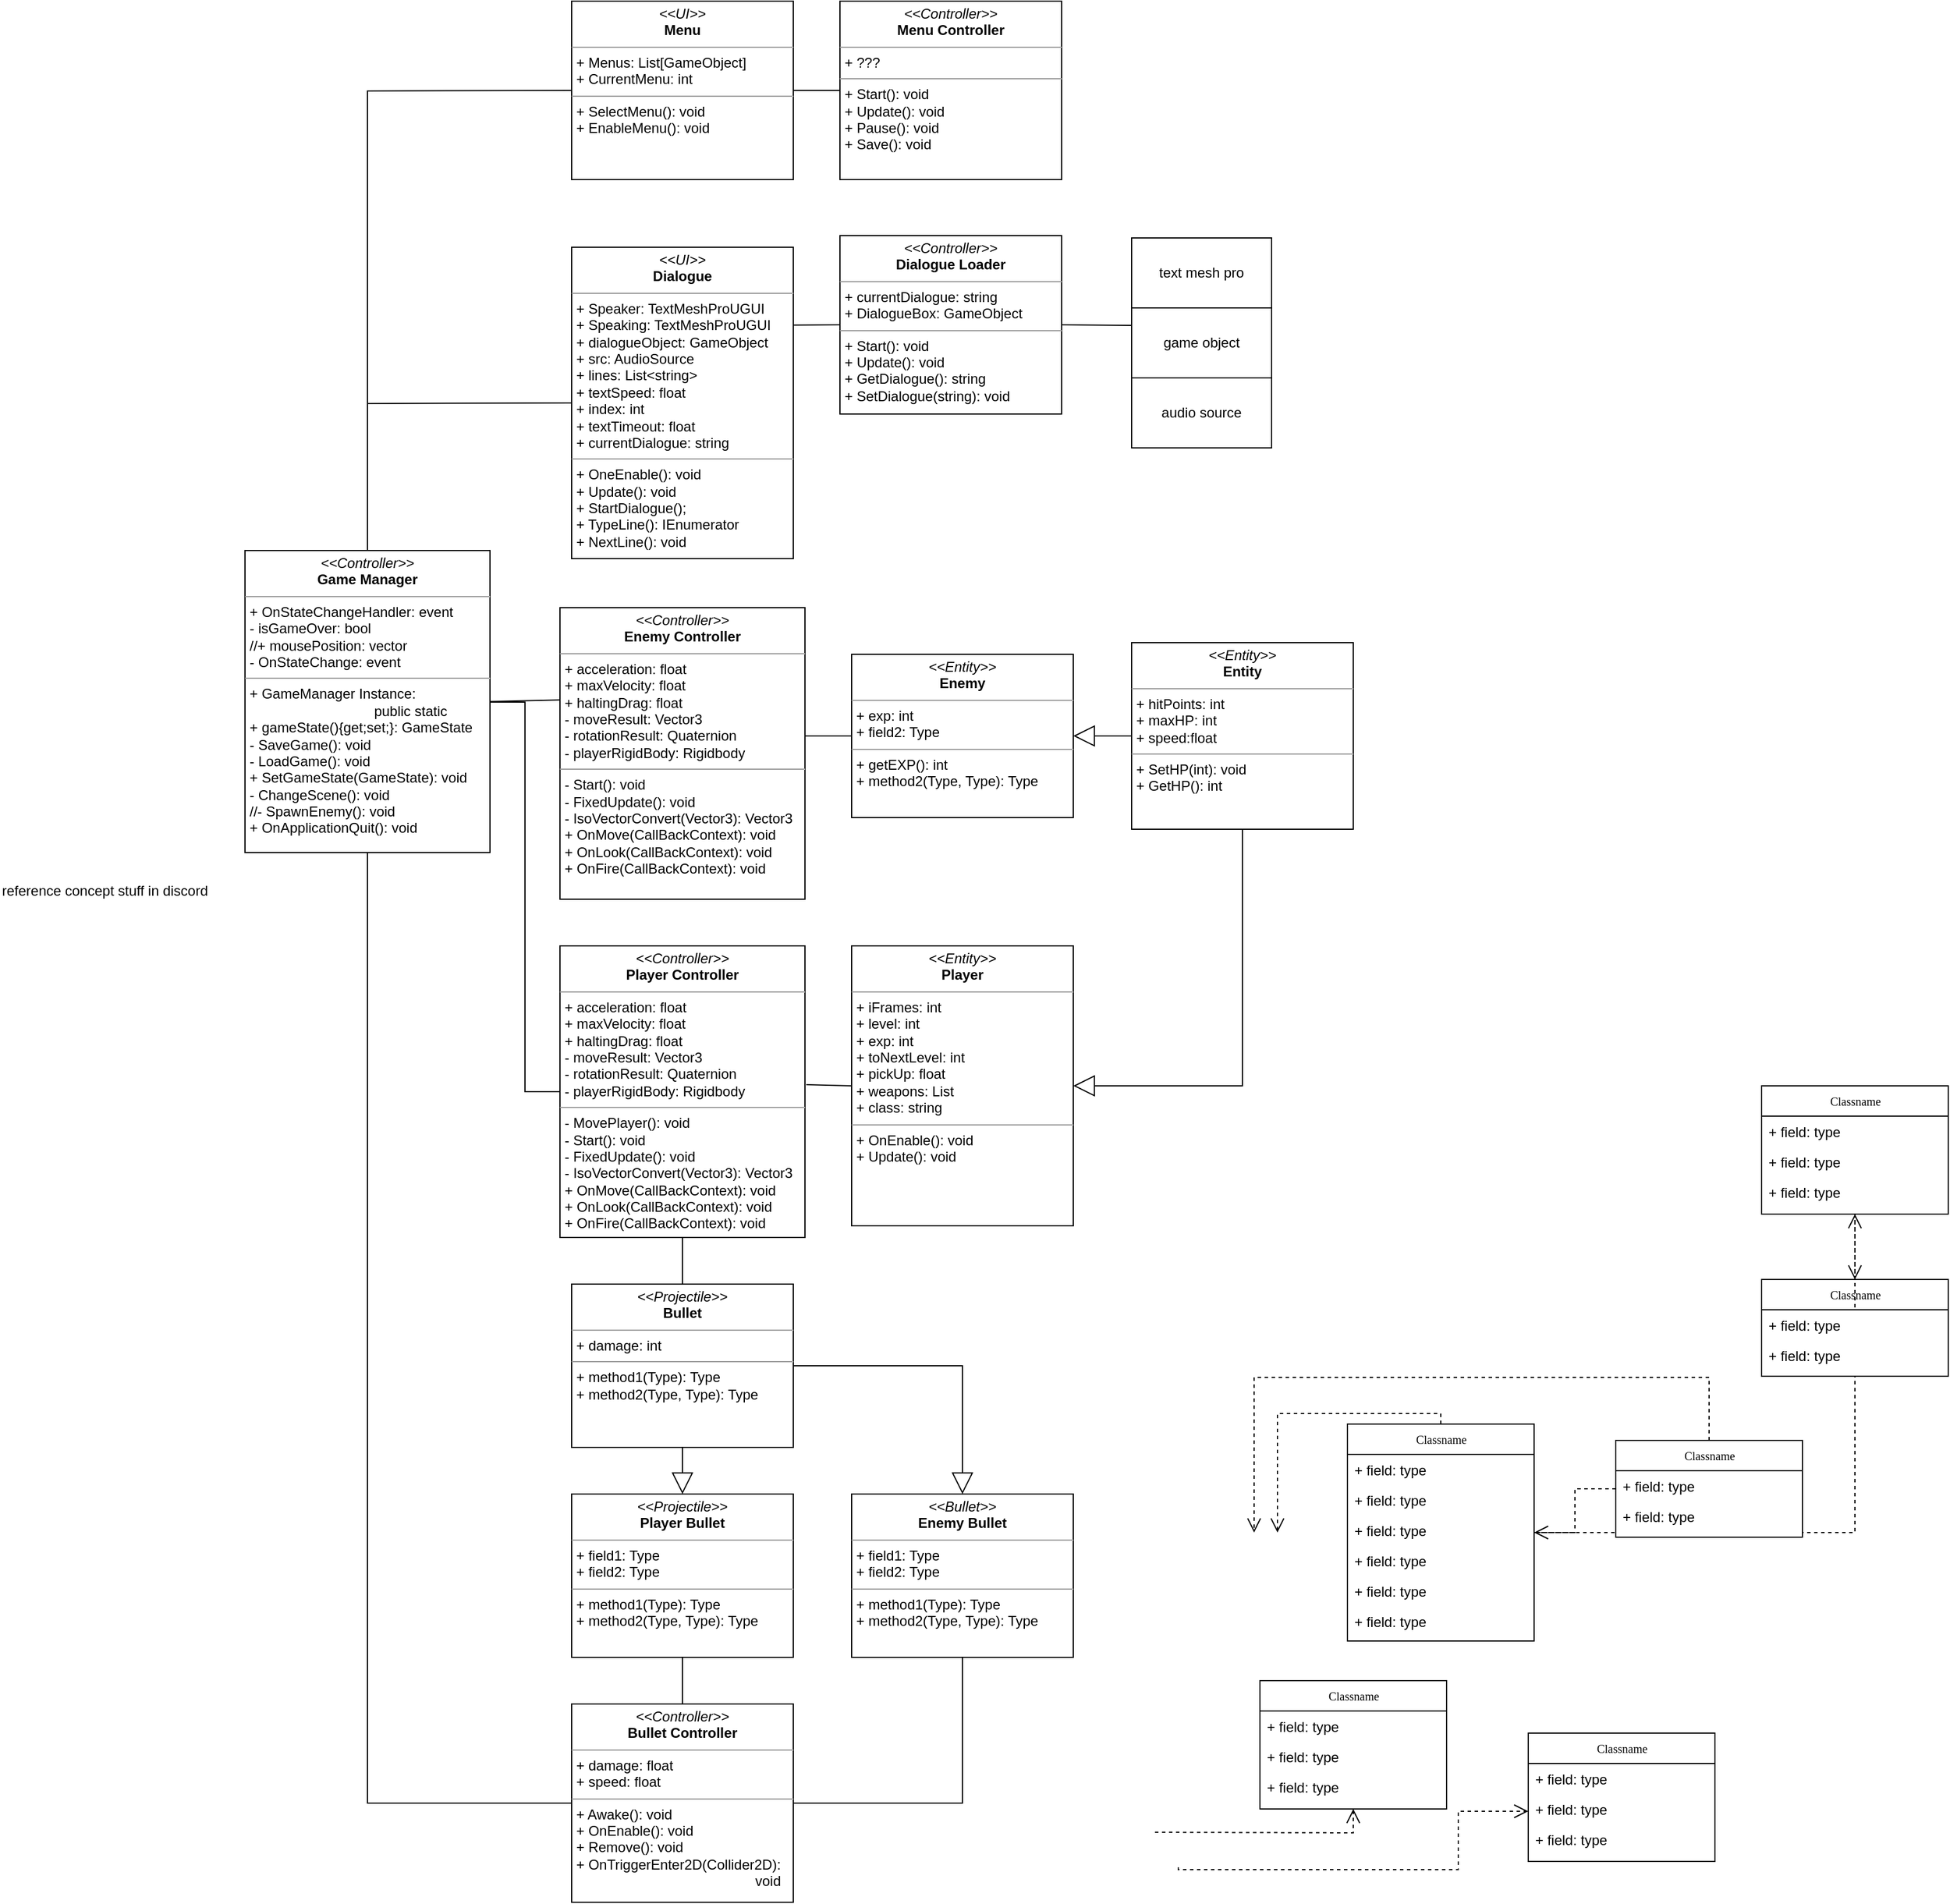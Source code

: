<mxfile version="21.0.2" type="device"><diagram name="Page-1" id="c4acf3e9-155e-7222-9cf6-157b1a14988f"><mxGraphModel dx="1616" dy="559" grid="1" gridSize="10" guides="0" tooltips="1" connect="1" arrows="1" fold="1" page="1" pageScale="1" pageWidth="850" pageHeight="1100" background="none" math="0" shadow="0"><root><mxCell id="0"/><mxCell id="1" parent="0"/><mxCell id="5d2195bd80daf111-38" style="edgeStyle=orthogonalEdgeStyle;rounded=0;html=1;dashed=1;labelBackgroundColor=none;startFill=0;endArrow=open;endFill=0;endSize=10;fontFamily=Verdana;fontSize=10;" parent="1" source="17acba5748e5396b-2" edge="1"><mxGeometry relative="1" as="geometry"><Array as="points"><mxPoint x="445" y="1441"/></Array><mxPoint x="445" y="1543" as="targetPoint"/></mxGeometry></mxCell><mxCell id="5d2195bd80daf111-40" style="edgeStyle=orthogonalEdgeStyle;rounded=0;html=1;dashed=1;labelBackgroundColor=none;startFill=0;endArrow=open;endFill=0;endSize=10;fontFamily=Verdana;fontSize=10;" parent="1" source="17acba5748e5396b-2" target="5d2195bd80daf111-1" edge="1"><mxGeometry relative="1" as="geometry"><Array as="points"/></mxGeometry></mxCell><mxCell id="17acba5748e5396b-2" value="Classname" style="swimlane;html=1;fontStyle=0;childLayout=stackLayout;horizontal=1;startSize=26;fillColor=none;horizontalStack=0;resizeParent=1;resizeLast=0;collapsible=1;marginBottom=0;swimlaneFillColor=#ffffff;rounded=0;shadow=0;comic=0;labelBackgroundColor=none;strokeWidth=1;fontFamily=Verdana;fontSize=10;align=center;" parent="1" vertex="1"><mxGeometry x="505" y="1450" width="160" height="186" as="geometry"/></mxCell><mxCell id="17acba5748e5396b-3" value="+ field: type" style="text;html=1;strokeColor=none;fillColor=none;align=left;verticalAlign=top;spacingLeft=4;spacingRight=4;whiteSpace=wrap;overflow=hidden;rotatable=0;points=[[0,0.5],[1,0.5]];portConstraint=eastwest;" parent="17acba5748e5396b-2" vertex="1"><mxGeometry y="26" width="160" height="26" as="geometry"/></mxCell><mxCell id="17acba5748e5396b-4" value="+ field: type" style="text;html=1;strokeColor=none;fillColor=none;align=left;verticalAlign=top;spacingLeft=4;spacingRight=4;whiteSpace=wrap;overflow=hidden;rotatable=0;points=[[0,0.5],[1,0.5]];portConstraint=eastwest;" parent="17acba5748e5396b-2" vertex="1"><mxGeometry y="52" width="160" height="26" as="geometry"/></mxCell><mxCell id="17acba5748e5396b-6" value="+ field: type" style="text;html=1;strokeColor=none;fillColor=none;align=left;verticalAlign=top;spacingLeft=4;spacingRight=4;whiteSpace=wrap;overflow=hidden;rotatable=0;points=[[0,0.5],[1,0.5]];portConstraint=eastwest;" parent="17acba5748e5396b-2" vertex="1"><mxGeometry y="78" width="160" height="26" as="geometry"/></mxCell><mxCell id="17acba5748e5396b-9" value="+ field: type" style="text;html=1;strokeColor=none;fillColor=none;align=left;verticalAlign=top;spacingLeft=4;spacingRight=4;whiteSpace=wrap;overflow=hidden;rotatable=0;points=[[0,0.5],[1,0.5]];portConstraint=eastwest;" parent="17acba5748e5396b-2" vertex="1"><mxGeometry y="104" width="160" height="26" as="geometry"/></mxCell><mxCell id="17acba5748e5396b-10" value="+ field: type" style="text;html=1;strokeColor=none;fillColor=none;align=left;verticalAlign=top;spacingLeft=4;spacingRight=4;whiteSpace=wrap;overflow=hidden;rotatable=0;points=[[0,0.5],[1,0.5]];portConstraint=eastwest;" parent="17acba5748e5396b-2" vertex="1"><mxGeometry y="130" width="160" height="26" as="geometry"/></mxCell><mxCell id="17acba5748e5396b-8" value="+ field: type" style="text;html=1;strokeColor=none;fillColor=none;align=left;verticalAlign=top;spacingLeft=4;spacingRight=4;whiteSpace=wrap;overflow=hidden;rotatable=0;points=[[0,0.5],[1,0.5]];portConstraint=eastwest;" parent="17acba5748e5396b-2" vertex="1"><mxGeometry y="156" width="160" height="26" as="geometry"/></mxCell><mxCell id="17acba5748e5396b-20" value="Classname" style="swimlane;html=1;fontStyle=0;childLayout=stackLayout;horizontal=1;startSize=26;fillColor=none;horizontalStack=0;resizeParent=1;resizeLast=0;collapsible=1;marginBottom=0;swimlaneFillColor=#ffffff;rounded=0;shadow=0;comic=0;labelBackgroundColor=none;strokeWidth=1;fontFamily=Verdana;fontSize=10;align=center;" parent="1" vertex="1"><mxGeometry x="430" y="1670" width="160" height="110" as="geometry"/></mxCell><mxCell id="17acba5748e5396b-21" value="+ field: type" style="text;html=1;strokeColor=none;fillColor=none;align=left;verticalAlign=top;spacingLeft=4;spacingRight=4;whiteSpace=wrap;overflow=hidden;rotatable=0;points=[[0,0.5],[1,0.5]];portConstraint=eastwest;" parent="17acba5748e5396b-20" vertex="1"><mxGeometry y="26" width="160" height="26" as="geometry"/></mxCell><mxCell id="17acba5748e5396b-24" value="+ field: type" style="text;html=1;strokeColor=none;fillColor=none;align=left;verticalAlign=top;spacingLeft=4;spacingRight=4;whiteSpace=wrap;overflow=hidden;rotatable=0;points=[[0,0.5],[1,0.5]];portConstraint=eastwest;" parent="17acba5748e5396b-20" vertex="1"><mxGeometry y="52" width="160" height="26" as="geometry"/></mxCell><mxCell id="17acba5748e5396b-26" value="+ field: type" style="text;html=1;strokeColor=none;fillColor=none;align=left;verticalAlign=top;spacingLeft=4;spacingRight=4;whiteSpace=wrap;overflow=hidden;rotatable=0;points=[[0,0.5],[1,0.5]];portConstraint=eastwest;" parent="17acba5748e5396b-20" vertex="1"><mxGeometry y="78" width="160" height="26" as="geometry"/></mxCell><mxCell id="17acba5748e5396b-30" value="Classname" style="swimlane;html=1;fontStyle=0;childLayout=stackLayout;horizontal=1;startSize=26;fillColor=none;horizontalStack=0;resizeParent=1;resizeLast=0;collapsible=1;marginBottom=0;swimlaneFillColor=#ffffff;rounded=0;shadow=0;comic=0;labelBackgroundColor=none;strokeWidth=1;fontFamily=Verdana;fontSize=10;align=center;" parent="1" vertex="1"><mxGeometry x="660" y="1715" width="160" height="110" as="geometry"/></mxCell><mxCell id="17acba5748e5396b-31" value="+ field: type" style="text;html=1;strokeColor=none;fillColor=none;align=left;verticalAlign=top;spacingLeft=4;spacingRight=4;whiteSpace=wrap;overflow=hidden;rotatable=0;points=[[0,0.5],[1,0.5]];portConstraint=eastwest;" parent="17acba5748e5396b-30" vertex="1"><mxGeometry y="26" width="160" height="26" as="geometry"/></mxCell><mxCell id="17acba5748e5396b-32" value="+ field: type" style="text;html=1;strokeColor=none;fillColor=none;align=left;verticalAlign=top;spacingLeft=4;spacingRight=4;whiteSpace=wrap;overflow=hidden;rotatable=0;points=[[0,0.5],[1,0.5]];portConstraint=eastwest;" parent="17acba5748e5396b-30" vertex="1"><mxGeometry y="52" width="160" height="26" as="geometry"/></mxCell><mxCell id="17acba5748e5396b-33" value="+ field: type" style="text;html=1;strokeColor=none;fillColor=none;align=left;verticalAlign=top;spacingLeft=4;spacingRight=4;whiteSpace=wrap;overflow=hidden;rotatable=0;points=[[0,0.5],[1,0.5]];portConstraint=eastwest;" parent="17acba5748e5396b-30" vertex="1"><mxGeometry y="78" width="160" height="26" as="geometry"/></mxCell><mxCell id="17acba5748e5396b-44" value="Classname" style="swimlane;html=1;fontStyle=0;childLayout=stackLayout;horizontal=1;startSize=26;fillColor=none;horizontalStack=0;resizeParent=1;resizeLast=0;collapsible=1;marginBottom=0;swimlaneFillColor=#ffffff;rounded=0;shadow=0;comic=0;labelBackgroundColor=none;strokeWidth=1;fontFamily=Verdana;fontSize=10;align=center;" parent="1" vertex="1"><mxGeometry x="860" y="1326" width="160" height="83" as="geometry"/></mxCell><mxCell id="17acba5748e5396b-45" value="+ field: type" style="text;html=1;strokeColor=none;fillColor=none;align=left;verticalAlign=top;spacingLeft=4;spacingRight=4;whiteSpace=wrap;overflow=hidden;rotatable=0;points=[[0,0.5],[1,0.5]];portConstraint=eastwest;" parent="17acba5748e5396b-44" vertex="1"><mxGeometry y="26" width="160" height="26" as="geometry"/></mxCell><mxCell id="17acba5748e5396b-47" value="+ field: type" style="text;html=1;strokeColor=none;fillColor=none;align=left;verticalAlign=top;spacingLeft=4;spacingRight=4;whiteSpace=wrap;overflow=hidden;rotatable=0;points=[[0,0.5],[1,0.5]];portConstraint=eastwest;" parent="17acba5748e5396b-44" vertex="1"><mxGeometry y="52" width="160" height="26" as="geometry"/></mxCell><mxCell id="5d2195bd80daf111-39" style="edgeStyle=orthogonalEdgeStyle;rounded=0;html=1;dashed=1;labelBackgroundColor=none;startFill=0;endArrow=open;endFill=0;endSize=10;fontFamily=Verdana;fontSize=10;" parent="1" source="5d2195bd80daf111-1" target="17acba5748e5396b-44" edge="1"><mxGeometry relative="1" as="geometry"/></mxCell><mxCell id="5d2195bd80daf111-1" value="Classname" style="swimlane;html=1;fontStyle=0;childLayout=stackLayout;horizontal=1;startSize=26;fillColor=none;horizontalStack=0;resizeParent=1;resizeLast=0;collapsible=1;marginBottom=0;swimlaneFillColor=#ffffff;rounded=0;shadow=0;comic=0;labelBackgroundColor=none;strokeWidth=1;fontFamily=Verdana;fontSize=10;align=center;" parent="1" vertex="1"><mxGeometry x="860" y="1160" width="160" height="110" as="geometry"/></mxCell><mxCell id="5d2195bd80daf111-2" value="+ field: type" style="text;html=1;strokeColor=none;fillColor=none;align=left;verticalAlign=top;spacingLeft=4;spacingRight=4;whiteSpace=wrap;overflow=hidden;rotatable=0;points=[[0,0.5],[1,0.5]];portConstraint=eastwest;" parent="5d2195bd80daf111-1" vertex="1"><mxGeometry y="26" width="160" height="26" as="geometry"/></mxCell><mxCell id="5d2195bd80daf111-3" value="+ field: type" style="text;html=1;strokeColor=none;fillColor=none;align=left;verticalAlign=top;spacingLeft=4;spacingRight=4;whiteSpace=wrap;overflow=hidden;rotatable=0;points=[[0,0.5],[1,0.5]];portConstraint=eastwest;" parent="5d2195bd80daf111-1" vertex="1"><mxGeometry y="52" width="160" height="26" as="geometry"/></mxCell><mxCell id="5d2195bd80daf111-4" value="+ field: type" style="text;html=1;strokeColor=none;fillColor=none;align=left;verticalAlign=top;spacingLeft=4;spacingRight=4;whiteSpace=wrap;overflow=hidden;rotatable=0;points=[[0,0.5],[1,0.5]];portConstraint=eastwest;" parent="5d2195bd80daf111-1" vertex="1"><mxGeometry y="78" width="160" height="26" as="geometry"/></mxCell><mxCell id="5d2195bd80daf111-41" style="edgeStyle=orthogonalEdgeStyle;rounded=0;html=1;dashed=1;labelBackgroundColor=none;startFill=0;endArrow=open;endFill=0;endSize=10;fontFamily=Verdana;fontSize=10;" parent="1" source="5d2195bd80daf111-5" target="17acba5748e5396b-2" edge="1"><mxGeometry relative="1" as="geometry"><Array as="points"/></mxGeometry></mxCell><mxCell id="5d2195bd80daf111-5" value="Classname" style="swimlane;html=1;fontStyle=0;childLayout=stackLayout;horizontal=1;startSize=26;fillColor=none;horizontalStack=0;resizeParent=1;resizeLast=0;collapsible=1;marginBottom=0;swimlaneFillColor=#ffffff;rounded=0;shadow=0;comic=0;labelBackgroundColor=none;strokeWidth=1;fontFamily=Verdana;fontSize=10;align=center;" parent="1" vertex="1"><mxGeometry x="735" y="1464" width="160" height="83" as="geometry"/></mxCell><mxCell id="5d2195bd80daf111-6" value="+ field: type" style="text;html=1;strokeColor=none;fillColor=none;align=left;verticalAlign=top;spacingLeft=4;spacingRight=4;whiteSpace=wrap;overflow=hidden;rotatable=0;points=[[0,0.5],[1,0.5]];portConstraint=eastwest;" parent="5d2195bd80daf111-5" vertex="1"><mxGeometry y="26" width="160" height="26" as="geometry"/></mxCell><mxCell id="5d2195bd80daf111-7" value="+ field: type" style="text;html=1;strokeColor=none;fillColor=none;align=left;verticalAlign=top;spacingLeft=4;spacingRight=4;whiteSpace=wrap;overflow=hidden;rotatable=0;points=[[0,0.5],[1,0.5]];portConstraint=eastwest;" parent="5d2195bd80daf111-5" vertex="1"><mxGeometry y="52" width="160" height="26" as="geometry"/></mxCell><mxCell id="5d2195bd80daf111-15" value="&lt;p style=&quot;margin:0px;margin-top:4px;text-align:center;&quot;&gt;&lt;i&gt;&amp;lt;&amp;lt;Entity&amp;gt;&amp;gt;&lt;/i&gt;&lt;br&gt;&lt;b&gt;Player&lt;/b&gt;&lt;/p&gt;&lt;hr size=&quot;1&quot;&gt;&lt;p style=&quot;margin:0px;margin-left:4px;&quot;&gt;&lt;span style=&quot;background-color: initial;&quot;&gt;+ iFrames: int&lt;/span&gt;&lt;br&gt;&lt;/p&gt;&lt;p style=&quot;margin:0px;margin-left:4px;&quot;&gt;&lt;span style=&quot;background-color: initial;&quot;&gt;+ level: int&lt;/span&gt;&lt;/p&gt;&lt;p style=&quot;margin:0px;margin-left:4px;&quot;&gt;+ exp: int&lt;/p&gt;&lt;p style=&quot;margin:0px;margin-left:4px;&quot;&gt;+ toNextLevel: int&lt;/p&gt;&lt;p style=&quot;margin:0px;margin-left:4px;&quot;&gt;+ pickUp: float&lt;/p&gt;&lt;p style=&quot;margin:0px;margin-left:4px;&quot;&gt;+ weapons: List&lt;/p&gt;&lt;p style=&quot;margin:0px;margin-left:4px;&quot;&gt;+ class: string&lt;/p&gt;&lt;hr size=&quot;1&quot;&gt;&lt;p style=&quot;margin:0px;margin-left:4px;&quot;&gt;+ OnEnable(): void&lt;br&gt;+ Update(): void&lt;/p&gt;" style="verticalAlign=top;align=left;overflow=fill;fontSize=12;fontFamily=Helvetica;html=1;rounded=0;shadow=0;comic=0;labelBackgroundColor=none;strokeWidth=1" parent="1" vertex="1"><mxGeometry x="80" y="1040" width="190" height="240" as="geometry"/></mxCell><mxCell id="5d2195bd80daf111-21" style="edgeStyle=orthogonalEdgeStyle;rounded=0;html=1;labelBackgroundColor=none;startFill=0;endArrow=open;endFill=0;endSize=10;fontFamily=Verdana;fontSize=10;dashed=1;" parent="1" target="17acba5748e5396b-20" edge="1"><mxGeometry relative="1" as="geometry"><mxPoint x="340" y="1800" as="sourcePoint"/></mxGeometry></mxCell><mxCell id="5d2195bd80daf111-22" style="edgeStyle=orthogonalEdgeStyle;rounded=0;html=1;dashed=1;labelBackgroundColor=none;startFill=0;endArrow=open;endFill=0;endSize=10;fontFamily=Verdana;fontSize=10;" parent="1" target="17acba5748e5396b-30" edge="1"><mxGeometry relative="1" as="geometry"><Array as="points"><mxPoint x="600" y="1832"/><mxPoint x="600" y="1782"/></Array><mxPoint x="360" y="1830" as="sourcePoint"/></mxGeometry></mxCell><mxCell id="5d2195bd80daf111-19" value="&lt;p style=&quot;margin:0px;margin-top:4px;text-align:center;&quot;&gt;&lt;i&gt;&amp;lt;&amp;lt;Entity&amp;gt;&amp;gt;&lt;/i&gt;&lt;br&gt;&lt;b&gt;Entity&lt;/b&gt;&lt;/p&gt;&lt;hr size=&quot;1&quot;&gt;&lt;p style=&quot;margin:0px;margin-left:4px;&quot;&gt;+ hitPoints: int&lt;br&gt;&lt;/p&gt;&lt;p style=&quot;margin:0px;margin-left:4px;&quot;&gt;+ maxHP: int&lt;/p&gt;&lt;p style=&quot;margin:0px;margin-left:4px;&quot;&gt;+ speed:float&lt;br&gt;&lt;/p&gt;&lt;hr size=&quot;1&quot;&gt;&lt;p style=&quot;margin:0px;margin-left:4px;&quot;&gt;+ SetHP(int): void&lt;br&gt;+ GetHP(): int&lt;/p&gt;" style="verticalAlign=top;align=left;overflow=fill;fontSize=12;fontFamily=Helvetica;html=1;rounded=0;shadow=0;comic=0;labelBackgroundColor=none;strokeWidth=1;" parent="1" vertex="1"><mxGeometry x="320" y="780" width="190" height="160" as="geometry"/></mxCell><mxCell id="5d2195bd80daf111-20" value="&lt;p style=&quot;margin:0px;margin-top:4px;text-align:center;&quot;&gt;&lt;i&gt;&amp;lt;&amp;lt;Entity&amp;gt;&amp;gt;&lt;/i&gt;&lt;br&gt;&lt;b&gt;Enemy&lt;/b&gt;&lt;/p&gt;&lt;hr size=&quot;1&quot;&gt;&lt;p style=&quot;margin:0px;margin-left:4px;&quot;&gt;+ exp: int&lt;br&gt;+ field2: Type&lt;/p&gt;&lt;hr size=&quot;1&quot;&gt;&lt;p style=&quot;margin:0px;margin-left:4px;&quot;&gt;+ getEXP(): int&lt;br&gt;+ method2(Type, Type): Type&lt;/p&gt;" style="verticalAlign=top;align=left;overflow=fill;fontSize=12;fontFamily=Helvetica;html=1;rounded=0;shadow=0;comic=0;labelBackgroundColor=none;strokeWidth=1" parent="1" vertex="1"><mxGeometry x="80" y="790" width="190" height="140" as="geometry"/></mxCell><mxCell id="5d2195bd80daf111-37" style="edgeStyle=orthogonalEdgeStyle;rounded=0;html=1;dashed=1;labelBackgroundColor=none;startFill=0;endArrow=open;endFill=0;endSize=10;fontFamily=Verdana;fontSize=10;" parent="1" source="5d2195bd80daf111-5" edge="1"><mxGeometry relative="1" as="geometry"><Array as="points"><mxPoint x="815" y="1410"/><mxPoint x="425" y="1410"/></Array><mxPoint x="425" y="1543" as="targetPoint"/></mxGeometry></mxCell><mxCell id="zS1Tf4GUpg0hM-OGdmyX-1" value="" style="endArrow=block;endSize=16;endFill=0;html=1;rounded=0;exitX=0.5;exitY=1;exitDx=0;exitDy=0;entryX=1;entryY=0.5;entryDx=0;entryDy=0;" parent="1" source="5d2195bd80daf111-19" target="5d2195bd80daf111-15" edge="1"><mxGeometry width="160" relative="1" as="geometry"><mxPoint x="370" y="227" as="sourcePoint"/><mxPoint x="530" y="227" as="targetPoint"/><Array as="points"><mxPoint x="415" y="1160"/></Array></mxGeometry></mxCell><mxCell id="zS1Tf4GUpg0hM-OGdmyX-3" value="" style="endArrow=block;endSize=16;endFill=0;html=1;rounded=0;entryX=1;entryY=0.5;entryDx=0;entryDy=0;exitX=0;exitY=0.5;exitDx=0;exitDy=0;" parent="1" source="5d2195bd80daf111-19" target="5d2195bd80daf111-20" edge="1"><mxGeometry width="160" relative="1" as="geometry"><mxPoint x="50" y="340" as="sourcePoint"/><mxPoint x="260" y="450" as="targetPoint"/><Array as="points"/></mxGeometry></mxCell><mxCell id="zS1Tf4GUpg0hM-OGdmyX-4" value="&lt;p style=&quot;margin:0px;margin-top:4px;text-align:center;&quot;&gt;&lt;i&gt;&amp;lt;&amp;lt;Controller&amp;gt;&amp;gt;&lt;/i&gt;&lt;br&gt;&lt;b&gt;Player Controller&lt;/b&gt;&lt;/p&gt;&lt;hr size=&quot;1&quot;&gt;&lt;p style=&quot;margin:0px;margin-left:4px;&quot;&gt;+ acceleration: float&lt;/p&gt;&lt;p style=&quot;margin:0px;margin-left:4px;&quot;&gt;+ maxVelocity: float&lt;/p&gt;&lt;p style=&quot;margin:0px;margin-left:4px;&quot;&gt;+ haltingDrag: float&lt;/p&gt;&lt;p style=&quot;margin:0px;margin-left:4px;&quot;&gt;- moveResult: Vector3&lt;/p&gt;&lt;p style=&quot;margin:0px;margin-left:4px;&quot;&gt;- rotationResult: Quaternion&lt;/p&gt;&lt;p style=&quot;margin:0px;margin-left:4px;&quot;&gt;- playerRigidBody: Rigidbody&lt;/p&gt;&lt;hr size=&quot;1&quot;&gt;&lt;p style=&quot;margin:0px;margin-left:4px;&quot;&gt;- MovePlayer(): void&lt;br&gt;- Start(): void&lt;/p&gt;&lt;p style=&quot;margin:0px;margin-left:4px;&quot;&gt;- FixedUpdate(): void&lt;/p&gt;&lt;p style=&quot;margin:0px;margin-left:4px;&quot;&gt;- IsoVectorConvert(Vector3): Vector3&lt;/p&gt;&lt;p style=&quot;margin:0px;margin-left:4px;&quot;&gt;+ OnMove(CallBackContext): void&lt;/p&gt;&lt;p style=&quot;margin:0px;margin-left:4px;&quot;&gt;+ OnLook(CallBackContext): void&lt;/p&gt;&lt;p style=&quot;margin:0px;margin-left:4px;&quot;&gt;+ OnFire(CallBackContext): void&lt;/p&gt;" style="verticalAlign=top;align=left;overflow=fill;fontSize=12;fontFamily=Helvetica;html=1;rounded=0;shadow=0;comic=0;labelBackgroundColor=none;strokeWidth=1" parent="1" vertex="1"><mxGeometry x="-170" y="1040" width="210" height="250" as="geometry"/></mxCell><mxCell id="zS1Tf4GUpg0hM-OGdmyX-5" value="" style="endArrow=none;html=1;rounded=0;entryX=0;entryY=0.5;entryDx=0;entryDy=0;exitX=1.005;exitY=0.476;exitDx=0;exitDy=0;exitPerimeter=0;" parent="1" source="zS1Tf4GUpg0hM-OGdmyX-4" target="5d2195bd80daf111-15" edge="1"><mxGeometry width="50" height="50" relative="1" as="geometry"><mxPoint x="550" y="430" as="sourcePoint"/><mxPoint x="430" y="520" as="targetPoint"/></mxGeometry></mxCell><mxCell id="zS1Tf4GUpg0hM-OGdmyX-7" value="" style="endArrow=none;html=1;rounded=0;entryX=0;entryY=0.5;entryDx=0;entryDy=0;exitX=0.995;exitY=0.44;exitDx=0;exitDy=0;exitPerimeter=0;" parent="1" source="9tPCYsALkDtDSIFhesoV-4" target="5d2195bd80daf111-20" edge="1"><mxGeometry width="50" height="50" relative="1" as="geometry"><mxPoint x="40" y="845" as="sourcePoint"/><mxPoint x="430" y="620" as="targetPoint"/></mxGeometry></mxCell><mxCell id="zS1Tf4GUpg0hM-OGdmyX-8" value="&lt;p style=&quot;margin:0px;margin-top:4px;text-align:center;&quot;&gt;&lt;i&gt;&amp;lt;&amp;lt;Projectile&amp;gt;&amp;gt;&lt;/i&gt;&lt;br&gt;&lt;b&gt;Bullet&lt;/b&gt;&lt;/p&gt;&lt;hr size=&quot;1&quot;&gt;&lt;p style=&quot;margin:0px;margin-left:4px;&quot;&gt;+ damage: int&lt;br&gt;&lt;/p&gt;&lt;hr size=&quot;1&quot;&gt;&lt;p style=&quot;margin:0px;margin-left:4px;&quot;&gt;+ method1(Type): Type&lt;br&gt;+ method2(Type, Type): Type&lt;/p&gt;" style="verticalAlign=top;align=left;overflow=fill;fontSize=12;fontFamily=Helvetica;html=1;rounded=0;shadow=0;comic=0;labelBackgroundColor=none;strokeWidth=1" parent="1" vertex="1"><mxGeometry x="-160" y="1330" width="190" height="140" as="geometry"/></mxCell><mxCell id="zS1Tf4GUpg0hM-OGdmyX-9" value="&lt;p style=&quot;margin:0px;margin-top:4px;text-align:center;&quot;&gt;&lt;i&gt;&amp;lt;&amp;lt;Projectile&amp;gt;&amp;gt;&lt;/i&gt;&lt;br&gt;&lt;b&gt;Player Bullet&lt;/b&gt;&lt;/p&gt;&lt;hr size=&quot;1&quot;&gt;&lt;p style=&quot;margin:0px;margin-left:4px;&quot;&gt;+ field1: Type&lt;br&gt;+ field2: Type&lt;/p&gt;&lt;hr size=&quot;1&quot;&gt;&lt;p style=&quot;margin:0px;margin-left:4px;&quot;&gt;+ method1(Type): Type&lt;br&gt;+ method2(Type, Type): Type&lt;/p&gt;" style="verticalAlign=top;align=left;overflow=fill;fontSize=12;fontFamily=Helvetica;html=1;rounded=0;shadow=0;comic=0;labelBackgroundColor=none;strokeWidth=1" parent="1" vertex="1"><mxGeometry x="-160" y="1510" width="190" height="140" as="geometry"/></mxCell><mxCell id="zS1Tf4GUpg0hM-OGdmyX-10" value="" style="endArrow=block;endSize=16;endFill=0;html=1;rounded=0;exitX=0.5;exitY=1;exitDx=0;exitDy=0;" parent="1" source="zS1Tf4GUpg0hM-OGdmyX-8" target="zS1Tf4GUpg0hM-OGdmyX-9" edge="1"><mxGeometry width="160" relative="1" as="geometry"><mxPoint x="750" y="480" as="sourcePoint"/><mxPoint x="820" y="480" as="targetPoint"/></mxGeometry></mxCell><mxCell id="zS1Tf4GUpg0hM-OGdmyX-12" value="&lt;p style=&quot;margin:0px;margin-top:4px;text-align:center;&quot;&gt;&lt;i&gt;&amp;lt;&amp;lt;Bullet&amp;gt;&amp;gt;&lt;/i&gt;&lt;br&gt;&lt;b&gt;Enemy Bullet&lt;/b&gt;&lt;/p&gt;&lt;hr size=&quot;1&quot;&gt;&lt;p style=&quot;margin:0px;margin-left:4px;&quot;&gt;+ field1: Type&lt;br&gt;+ field2: Type&lt;/p&gt;&lt;hr size=&quot;1&quot;&gt;&lt;p style=&quot;margin:0px;margin-left:4px;&quot;&gt;+ method1(Type): Type&lt;br&gt;+ method2(Type, Type): Type&lt;/p&gt;" style="verticalAlign=top;align=left;overflow=fill;fontSize=12;fontFamily=Helvetica;html=1;rounded=0;shadow=0;comic=0;labelBackgroundColor=none;strokeWidth=1" parent="1" vertex="1"><mxGeometry x="80" y="1510" width="190" height="140" as="geometry"/></mxCell><mxCell id="zS1Tf4GUpg0hM-OGdmyX-13" value="" style="endArrow=block;endSize=16;endFill=0;html=1;rounded=0;exitX=1;exitY=0.5;exitDx=0;exitDy=0;entryX=0.5;entryY=0;entryDx=0;entryDy=0;" parent="1" source="zS1Tf4GUpg0hM-OGdmyX-8" target="zS1Tf4GUpg0hM-OGdmyX-12" edge="1"><mxGeometry width="160" relative="1" as="geometry"><mxPoint x="780" y="350" as="sourcePoint"/><mxPoint x="170" y="1070" as="targetPoint"/><Array as="points"><mxPoint x="175" y="1400"/></Array></mxGeometry></mxCell><mxCell id="zS1Tf4GUpg0hM-OGdmyX-14" value="&lt;p style=&quot;margin:0px;margin-top:4px;text-align:center;&quot;&gt;&lt;i&gt;&amp;lt;&amp;lt;Controller&amp;gt;&amp;gt;&lt;/i&gt;&lt;br&gt;&lt;b&gt;Bullet Controller&lt;/b&gt;&lt;/p&gt;&lt;hr size=&quot;1&quot;&gt;&lt;p style=&quot;margin:0px;margin-left:4px;&quot;&gt;+ damage: float&lt;/p&gt;&lt;p style=&quot;margin:0px;margin-left:4px;&quot;&gt;+ speed: float&lt;/p&gt;&lt;hr size=&quot;1&quot;&gt;&lt;p style=&quot;margin:0px;margin-left:4px;&quot;&gt;+ Awake(): void&lt;/p&gt;&lt;p style=&quot;margin:0px;margin-left:4px;&quot;&gt;+ OnEnable(): void&lt;/p&gt;&lt;p style=&quot;margin:0px;margin-left:4px;&quot;&gt;+ Remove(): void&lt;/p&gt;&lt;p style=&quot;margin:0px;margin-left:4px;&quot;&gt;+ OnTriggerEnter2D(Collider2D):&lt;/p&gt;&lt;p style=&quot;margin:0px;margin-left:4px;&quot;&gt;&amp;nbsp; &amp;nbsp; &amp;nbsp; &amp;nbsp; &amp;nbsp; &amp;nbsp; &amp;nbsp; &amp;nbsp; &amp;nbsp; &amp;nbsp; &amp;nbsp; &amp;nbsp; &amp;nbsp; &amp;nbsp; &amp;nbsp; &amp;nbsp; &amp;nbsp; &amp;nbsp; &amp;nbsp; &amp;nbsp; &amp;nbsp; &amp;nbsp; &amp;nbsp; void&lt;/p&gt;" style="verticalAlign=top;align=left;overflow=fill;fontSize=12;fontFamily=Helvetica;html=1;rounded=0;shadow=0;comic=0;labelBackgroundColor=none;strokeWidth=1" parent="1" vertex="1"><mxGeometry x="-160" y="1690" width="190" height="170" as="geometry"/></mxCell><mxCell id="zS1Tf4GUpg0hM-OGdmyX-17" value="" style="endArrow=none;html=1;rounded=0;entryX=0.5;entryY=1;entryDx=0;entryDy=0;exitX=0.5;exitY=0;exitDx=0;exitDy=0;" parent="1" source="zS1Tf4GUpg0hM-OGdmyX-14" target="zS1Tf4GUpg0hM-OGdmyX-9" edge="1"><mxGeometry width="50" height="50" relative="1" as="geometry"><mxPoint x="425" y="460" as="sourcePoint"/><mxPoint x="425" y="420" as="targetPoint"/></mxGeometry></mxCell><mxCell id="zS1Tf4GUpg0hM-OGdmyX-20" value="" style="endArrow=none;html=1;rounded=0;entryX=0.5;entryY=0;entryDx=0;entryDy=0;exitX=0.5;exitY=1;exitDx=0;exitDy=0;" parent="1" source="zS1Tf4GUpg0hM-OGdmyX-4" target="zS1Tf4GUpg0hM-OGdmyX-8" edge="1"><mxGeometry width="50" height="50" relative="1" as="geometry"><mxPoint x="445" y="480" as="sourcePoint"/><mxPoint x="445" y="440" as="targetPoint"/></mxGeometry></mxCell><mxCell id="zS1Tf4GUpg0hM-OGdmyX-22" value="&lt;p style=&quot;margin:0px;margin-top:4px;text-align:center;&quot;&gt;&lt;i&gt;&amp;lt;&amp;lt;Controller&amp;gt;&amp;gt;&lt;/i&gt;&lt;br&gt;&lt;b&gt;Dialogue Loader&lt;/b&gt;&lt;/p&gt;&lt;hr size=&quot;1&quot;&gt;&lt;p style=&quot;margin:0px;margin-left:4px;&quot;&gt;+ currentDialogue: string&lt;br&gt;+ DialogueBox: GameObject&lt;/p&gt;&lt;hr size=&quot;1&quot;&gt;&lt;p style=&quot;margin:0px;margin-left:4px;&quot;&gt;+ Start(): void&lt;br&gt;+ Update(): void&lt;/p&gt;&lt;p style=&quot;margin:0px;margin-left:4px;&quot;&gt;+ GetDialogue(): string&lt;/p&gt;&lt;p style=&quot;margin:0px;margin-left:4px;&quot;&gt;+ SetDialogue(string): void&lt;/p&gt;" style="verticalAlign=top;align=left;overflow=fill;fontSize=12;fontFamily=Helvetica;html=1;rounded=0;shadow=0;comic=0;labelBackgroundColor=none;strokeWidth=1" parent="1" vertex="1"><mxGeometry x="70" y="431" width="190" height="153" as="geometry"/></mxCell><mxCell id="zS1Tf4GUpg0hM-OGdmyX-23" value="&lt;p style=&quot;margin:0px;margin-top:4px;text-align:center;&quot;&gt;&lt;i&gt;&amp;lt;&amp;lt;UI&amp;gt;&amp;gt;&lt;/i&gt;&lt;br&gt;&lt;b&gt;Dialogue&lt;/b&gt;&lt;/p&gt;&lt;hr size=&quot;1&quot;&gt;&lt;p style=&quot;margin:0px;margin-left:4px;&quot;&gt;+ Speaker: TextMeshProUGUI&lt;br&gt;+ Speaking: TextMeshProUGUI&lt;/p&gt;&lt;p style=&quot;margin:0px;margin-left:4px;&quot;&gt;+ dialogueObject: GameObject&lt;/p&gt;&lt;p style=&quot;margin:0px;margin-left:4px;&quot;&gt;+ src: AudioSource&lt;/p&gt;&lt;p style=&quot;margin:0px;margin-left:4px;&quot;&gt;+ lines: List&amp;lt;string&amp;gt;&lt;/p&gt;&lt;p style=&quot;margin:0px;margin-left:4px;&quot;&gt;+ textSpeed: float&lt;/p&gt;&lt;p style=&quot;margin:0px;margin-left:4px;&quot;&gt;+ index: int&lt;/p&gt;&lt;p style=&quot;margin:0px;margin-left:4px;&quot;&gt;+ textTimeout: float&lt;/p&gt;&lt;p style=&quot;margin:0px;margin-left:4px;&quot;&gt;+ currentDialogue: string&lt;/p&gt;&lt;hr size=&quot;1&quot;&gt;&lt;p style=&quot;margin:0px;margin-left:4px;&quot;&gt;+ OneEnable(): void&lt;br&gt;+ Update(): void&lt;/p&gt;&lt;p style=&quot;margin:0px;margin-left:4px;&quot;&gt;+ StartDialogue();&lt;/p&gt;&lt;p style=&quot;margin:0px;margin-left:4px;&quot;&gt;+ TypeLine(): IEnumerator&lt;/p&gt;&lt;p style=&quot;margin:0px;margin-left:4px;&quot;&gt;+ NextLine(): void&lt;/p&gt;" style="verticalAlign=top;align=left;overflow=fill;fontSize=12;fontFamily=Helvetica;html=1;rounded=0;shadow=0;comic=0;labelBackgroundColor=none;strokeWidth=1" parent="1" vertex="1"><mxGeometry x="-160" y="441" width="190" height="267" as="geometry"/></mxCell><mxCell id="zS1Tf4GUpg0hM-OGdmyX-24" value="text mesh pro" style="rounded=0;whiteSpace=wrap;html=1;" parent="1" vertex="1"><mxGeometry x="320" y="433" width="120" height="60" as="geometry"/></mxCell><mxCell id="zS1Tf4GUpg0hM-OGdmyX-26" value="reference concept stuff in discord" style="text;html=1;strokeColor=none;fillColor=none;align=center;verticalAlign=middle;whiteSpace=wrap;rounded=0;" parent="1" vertex="1"><mxGeometry x="-650" y="980" width="180" height="26" as="geometry"/></mxCell><mxCell id="CaYmLfm2-SxXNoz9ibgu-2" value="" style="endArrow=none;html=1;rounded=0;entryX=0;entryY=0.5;entryDx=0;entryDy=0;exitX=1;exitY=0.25;exitDx=0;exitDy=0;" parent="1" source="zS1Tf4GUpg0hM-OGdmyX-23" target="zS1Tf4GUpg0hM-OGdmyX-22" edge="1"><mxGeometry width="50" height="50" relative="1" as="geometry"><mxPoint x="510" y="151" as="sourcePoint"/><mxPoint x="620" y="170" as="targetPoint"/></mxGeometry></mxCell><mxCell id="CaYmLfm2-SxXNoz9ibgu-3" value="game object" style="rounded=0;whiteSpace=wrap;html=1;" parent="1" vertex="1"><mxGeometry x="320" y="493" width="120" height="60" as="geometry"/></mxCell><mxCell id="CaYmLfm2-SxXNoz9ibgu-4" value="audio source" style="rounded=0;whiteSpace=wrap;html=1;" parent="1" vertex="1"><mxGeometry x="320" y="553" width="120" height="60" as="geometry"/></mxCell><mxCell id="CaYmLfm2-SxXNoz9ibgu-6" value="" style="endArrow=none;html=1;rounded=0;entryX=0;entryY=0.25;entryDx=0;entryDy=0;exitX=1;exitY=0.5;exitDx=0;exitDy=0;" parent="1" source="zS1Tf4GUpg0hM-OGdmyX-22" target="CaYmLfm2-SxXNoz9ibgu-3" edge="1"><mxGeometry width="50" height="50" relative="1" as="geometry"><mxPoint x="540" y="10" as="sourcePoint"/><mxPoint x="560" y="60" as="targetPoint"/></mxGeometry></mxCell><mxCell id="CaYmLfm2-SxXNoz9ibgu-8" value="&lt;p style=&quot;margin:0px;margin-top:4px;text-align:center;&quot;&gt;&lt;i&gt;&amp;lt;&amp;lt;UI&amp;gt;&amp;gt;&lt;/i&gt;&lt;br&gt;&lt;b&gt;Menu&lt;/b&gt;&lt;/p&gt;&lt;hr size=&quot;1&quot;&gt;&lt;p style=&quot;margin:0px;margin-left:4px;&quot;&gt;+ Menus: List[GameObject]&lt;/p&gt;&lt;p style=&quot;margin:0px;margin-left:4px;&quot;&gt;+ CurrentMenu: int&lt;/p&gt;&lt;hr size=&quot;1&quot;&gt;&lt;p style=&quot;margin:0px;margin-left:4px;&quot;&gt;+ SelectMenu(): void&lt;/p&gt;&lt;p style=&quot;margin:0px;margin-left:4px;&quot;&gt;+ EnableMenu(): void&lt;/p&gt;" style="verticalAlign=top;align=left;overflow=fill;fontSize=12;fontFamily=Helvetica;html=1;rounded=0;shadow=0;comic=0;labelBackgroundColor=none;strokeWidth=1" parent="1" vertex="1"><mxGeometry x="-160" y="230" width="190" height="153" as="geometry"/></mxCell><mxCell id="CaYmLfm2-SxXNoz9ibgu-10" value="" style="endArrow=none;html=1;rounded=0;exitX=0.5;exitY=0;exitDx=0;exitDy=0;entryX=0;entryY=0.5;entryDx=0;entryDy=0;" parent="1" source="CaYmLfm2-SxXNoz9ibgu-13" target="zS1Tf4GUpg0hM-OGdmyX-23" edge="1"><mxGeometry width="50" height="50" relative="1" as="geometry"><mxPoint x="-120" y="240" as="sourcePoint"/><mxPoint x="-200" y="580" as="targetPoint"/><Array as="points"><mxPoint x="-335" y="575"/></Array></mxGeometry></mxCell><mxCell id="CaYmLfm2-SxXNoz9ibgu-13" value="&lt;p style=&quot;margin:0px;margin-top:4px;text-align:center;&quot;&gt;&lt;i&gt;&amp;lt;&amp;lt;Controller&amp;gt;&amp;gt;&lt;/i&gt;&lt;br&gt;&lt;b&gt;Game Manager&lt;/b&gt;&lt;/p&gt;&lt;hr size=&quot;1&quot;&gt;&lt;p style=&quot;margin:0px;margin-left:4px;&quot;&gt;+ OnStateChangeHandler: event&lt;/p&gt;&lt;p style=&quot;margin:0px;margin-left:4px;&quot;&gt;- isGameOver: bool&lt;br style=&quot;border-color: var(--border-color);&quot;&gt;//+ mousePosition: vector&lt;br&gt;&lt;/p&gt;&lt;p style=&quot;margin:0px;margin-left:4px;&quot;&gt;- OnStateChange: event&lt;/p&gt;&lt;hr size=&quot;1&quot;&gt;&lt;p style=&quot;margin:0px;margin-left:4px;&quot;&gt;+ GameManager Instance:&lt;/p&gt;&lt;p style=&quot;margin:0px;margin-left:4px;&quot;&gt;&lt;span style=&quot;white-space: pre;&quot;&gt;&#9;&lt;/span&gt;&lt;span style=&quot;white-space: pre;&quot;&gt;&#9;&lt;/span&gt;&lt;span style=&quot;white-space: pre;&quot;&gt;&#9;&lt;/span&gt;&lt;span style=&quot;white-space: pre;&quot;&gt;&#9;&lt;/span&gt;public static&lt;/p&gt;&lt;p style=&quot;margin:0px;margin-left:4px;&quot;&gt;+ gameState(){get;set;}: GameState&lt;/p&gt;&lt;p style=&quot;margin:0px;margin-left:4px;&quot;&gt;- SaveGame(): void&lt;br&gt;- LoadGame(): void&lt;/p&gt;&lt;p style=&quot;margin:0px;margin-left:4px;&quot;&gt;+ SetGameState(GameState): void&lt;/p&gt;&lt;p style=&quot;margin:0px;margin-left:4px;&quot;&gt;- ChangeScene(): void&lt;/p&gt;&lt;p style=&quot;border-color: var(--border-color); margin: 0px 0px 0px 4px;&quot;&gt;//- SpawnEnemy(): void&lt;/p&gt;&lt;p style=&quot;border-color: var(--border-color); margin: 0px 0px 0px 4px;&quot;&gt;+ OnApplicationQuit(): void&lt;/p&gt;" style="verticalAlign=top;align=left;overflow=fill;fontSize=12;fontFamily=Helvetica;html=1;rounded=0;shadow=0;comic=0;labelBackgroundColor=none;strokeWidth=1" parent="1" vertex="1"><mxGeometry x="-440" y="701" width="210" height="259" as="geometry"/></mxCell><mxCell id="_GX6VA0DVWY-BmfxaErH-2" value="" style="endArrow=none;html=1;rounded=0;exitX=1;exitY=0.5;exitDx=0;exitDy=0;" parent="1" source="CaYmLfm2-SxXNoz9ibgu-13" edge="1"><mxGeometry width="50" height="50" relative="1" as="geometry"><mxPoint x="-230" y="820" as="sourcePoint"/><mxPoint x="-170" y="829.091" as="targetPoint"/></mxGeometry></mxCell><mxCell id="_GX6VA0DVWY-BmfxaErH-3" value="" style="endArrow=none;html=1;rounded=0;entryX=0.5;entryY=1;entryDx=0;entryDy=0;exitX=0;exitY=0.5;exitDx=0;exitDy=0;" parent="1" source="zS1Tf4GUpg0hM-OGdmyX-14" target="CaYmLfm2-SxXNoz9ibgu-13" edge="1"><mxGeometry width="50" height="50" relative="1" as="geometry"><mxPoint x="-270" y="1150" as="sourcePoint"/><mxPoint x="-220" y="1100" as="targetPoint"/><Array as="points"><mxPoint x="-335" y="1775"/></Array></mxGeometry></mxCell><mxCell id="_GX6VA0DVWY-BmfxaErH-4" value="" style="endArrow=none;html=1;rounded=0;exitX=1;exitY=0.5;exitDx=0;exitDy=0;entryX=0.5;entryY=1;entryDx=0;entryDy=0;" parent="1" source="zS1Tf4GUpg0hM-OGdmyX-14" target="zS1Tf4GUpg0hM-OGdmyX-12" edge="1"><mxGeometry width="50" height="50" relative="1" as="geometry"><mxPoint x="10" y="1280" as="sourcePoint"/><mxPoint x="60" y="1230" as="targetPoint"/><Array as="points"><mxPoint x="175" y="1775"/></Array></mxGeometry></mxCell><mxCell id="IJ3Gyk_-YvoBXxEOJyHJ-1" value="" style="endArrow=none;html=1;rounded=0;exitX=0.5;exitY=0;exitDx=0;exitDy=0;entryX=0;entryY=0.5;entryDx=0;entryDy=0;" parent="1" source="CaYmLfm2-SxXNoz9ibgu-13" target="CaYmLfm2-SxXNoz9ibgu-8" edge="1"><mxGeometry width="50" height="50" relative="1" as="geometry"><mxPoint x="-170" y="570" as="sourcePoint"/><mxPoint x="-120" y="520" as="targetPoint"/><Array as="points"><mxPoint x="-335" y="307"/></Array></mxGeometry></mxCell><mxCell id="IJ3Gyk_-YvoBXxEOJyHJ-2" value="&lt;p style=&quot;margin:0px;margin-top:4px;text-align:center;&quot;&gt;&lt;i&gt;&amp;lt;&amp;lt;Controller&amp;gt;&amp;gt;&lt;/i&gt;&lt;br&gt;&lt;b&gt;Menu Controller&lt;/b&gt;&lt;/p&gt;&lt;hr size=&quot;1&quot;&gt;&lt;p style=&quot;margin:0px;margin-left:4px;&quot;&gt;+ ???&lt;/p&gt;&lt;hr size=&quot;1&quot;&gt;&lt;p style=&quot;margin:0px;margin-left:4px;&quot;&gt;+ Start(): void&lt;br&gt;+ Update(): void&lt;/p&gt;&lt;p style=&quot;margin:0px;margin-left:4px;&quot;&gt;+ Pause(): void&lt;/p&gt;&lt;p style=&quot;margin:0px;margin-left:4px;&quot;&gt;+ Save(): void&lt;/p&gt;" style="verticalAlign=top;align=left;overflow=fill;fontSize=12;fontFamily=Helvetica;html=1;rounded=0;shadow=0;comic=0;labelBackgroundColor=none;strokeWidth=1" parent="1" vertex="1"><mxGeometry x="70" y="230" width="190" height="153" as="geometry"/></mxCell><mxCell id="IJ3Gyk_-YvoBXxEOJyHJ-3" value="" style="endArrow=none;html=1;rounded=0;exitX=1;exitY=0.5;exitDx=0;exitDy=0;entryX=0;entryY=0.5;entryDx=0;entryDy=0;" parent="1" source="CaYmLfm2-SxXNoz9ibgu-8" target="IJ3Gyk_-YvoBXxEOJyHJ-2" edge="1"><mxGeometry width="50" height="50" relative="1" as="geometry"><mxPoint x="90" y="370" as="sourcePoint"/><mxPoint x="140" y="320" as="targetPoint"/></mxGeometry></mxCell><mxCell id="8cRms7vEjMDyIXq1PNnp-1" value="" style="endArrow=none;html=1;rounded=0;entryX=0;entryY=0.5;entryDx=0;entryDy=0;" parent="1" target="zS1Tf4GUpg0hM-OGdmyX-4" edge="1"><mxGeometry width="50" height="50" relative="1" as="geometry"><mxPoint x="-230" y="831" as="sourcePoint"/><mxPoint x="-150" y="829" as="targetPoint"/><Array as="points"><mxPoint x="-200" y="831"/><mxPoint x="-200" y="1165"/></Array></mxGeometry></mxCell><mxCell id="9tPCYsALkDtDSIFhesoV-4" value="&lt;p style=&quot;margin:0px;margin-top:4px;text-align:center;&quot;&gt;&lt;i&gt;&amp;lt;&amp;lt;Controller&amp;gt;&amp;gt;&lt;/i&gt;&lt;br&gt;&lt;b&gt;Enemy Controller&lt;/b&gt;&lt;/p&gt;&lt;hr size=&quot;1&quot;&gt;&lt;p style=&quot;border-color: var(--border-color); margin: 0px 0px 0px 4px;&quot;&gt;+ acceleration: float&lt;/p&gt;&lt;p style=&quot;border-color: var(--border-color); margin: 0px 0px 0px 4px;&quot;&gt;+ maxVelocity: float&lt;/p&gt;&lt;p style=&quot;border-color: var(--border-color); margin: 0px 0px 0px 4px;&quot;&gt;+ haltingDrag: float&lt;/p&gt;&lt;p style=&quot;border-color: var(--border-color); margin: 0px 0px 0px 4px;&quot;&gt;- moveResult: Vector3&lt;/p&gt;&lt;p style=&quot;border-color: var(--border-color); margin: 0px 0px 0px 4px;&quot;&gt;- rotationResult: Quaternion&lt;/p&gt;&lt;p style=&quot;border-color: var(--border-color); margin: 0px 0px 0px 4px;&quot;&gt;- playerRigidBody: Rigidbody&lt;/p&gt;&lt;hr size=&quot;1&quot;&gt;&lt;p style=&quot;margin:0px;margin-left:4px;&quot;&gt;- Start(): void&lt;/p&gt;&lt;p style=&quot;margin:0px;margin-left:4px;&quot;&gt;- FixedUpdate(): void&lt;/p&gt;&lt;p style=&quot;margin:0px;margin-left:4px;&quot;&gt;- IsoVectorConvert(Vector3): Vector3&lt;/p&gt;&lt;p style=&quot;margin:0px;margin-left:4px;&quot;&gt;+ OnMove(CallBackContext): void&lt;/p&gt;&lt;p style=&quot;margin:0px;margin-left:4px;&quot;&gt;+ OnLook(CallBackContext): void&lt;/p&gt;&lt;p style=&quot;margin:0px;margin-left:4px;&quot;&gt;+ OnFire(CallBackContext): void&lt;/p&gt;" style="verticalAlign=top;align=left;overflow=fill;fontSize=12;fontFamily=Helvetica;html=1;rounded=0;shadow=0;comic=0;labelBackgroundColor=none;strokeWidth=1" vertex="1" parent="1"><mxGeometry x="-170" y="750" width="210" height="250" as="geometry"/></mxCell></root></mxGraphModel></diagram></mxfile>